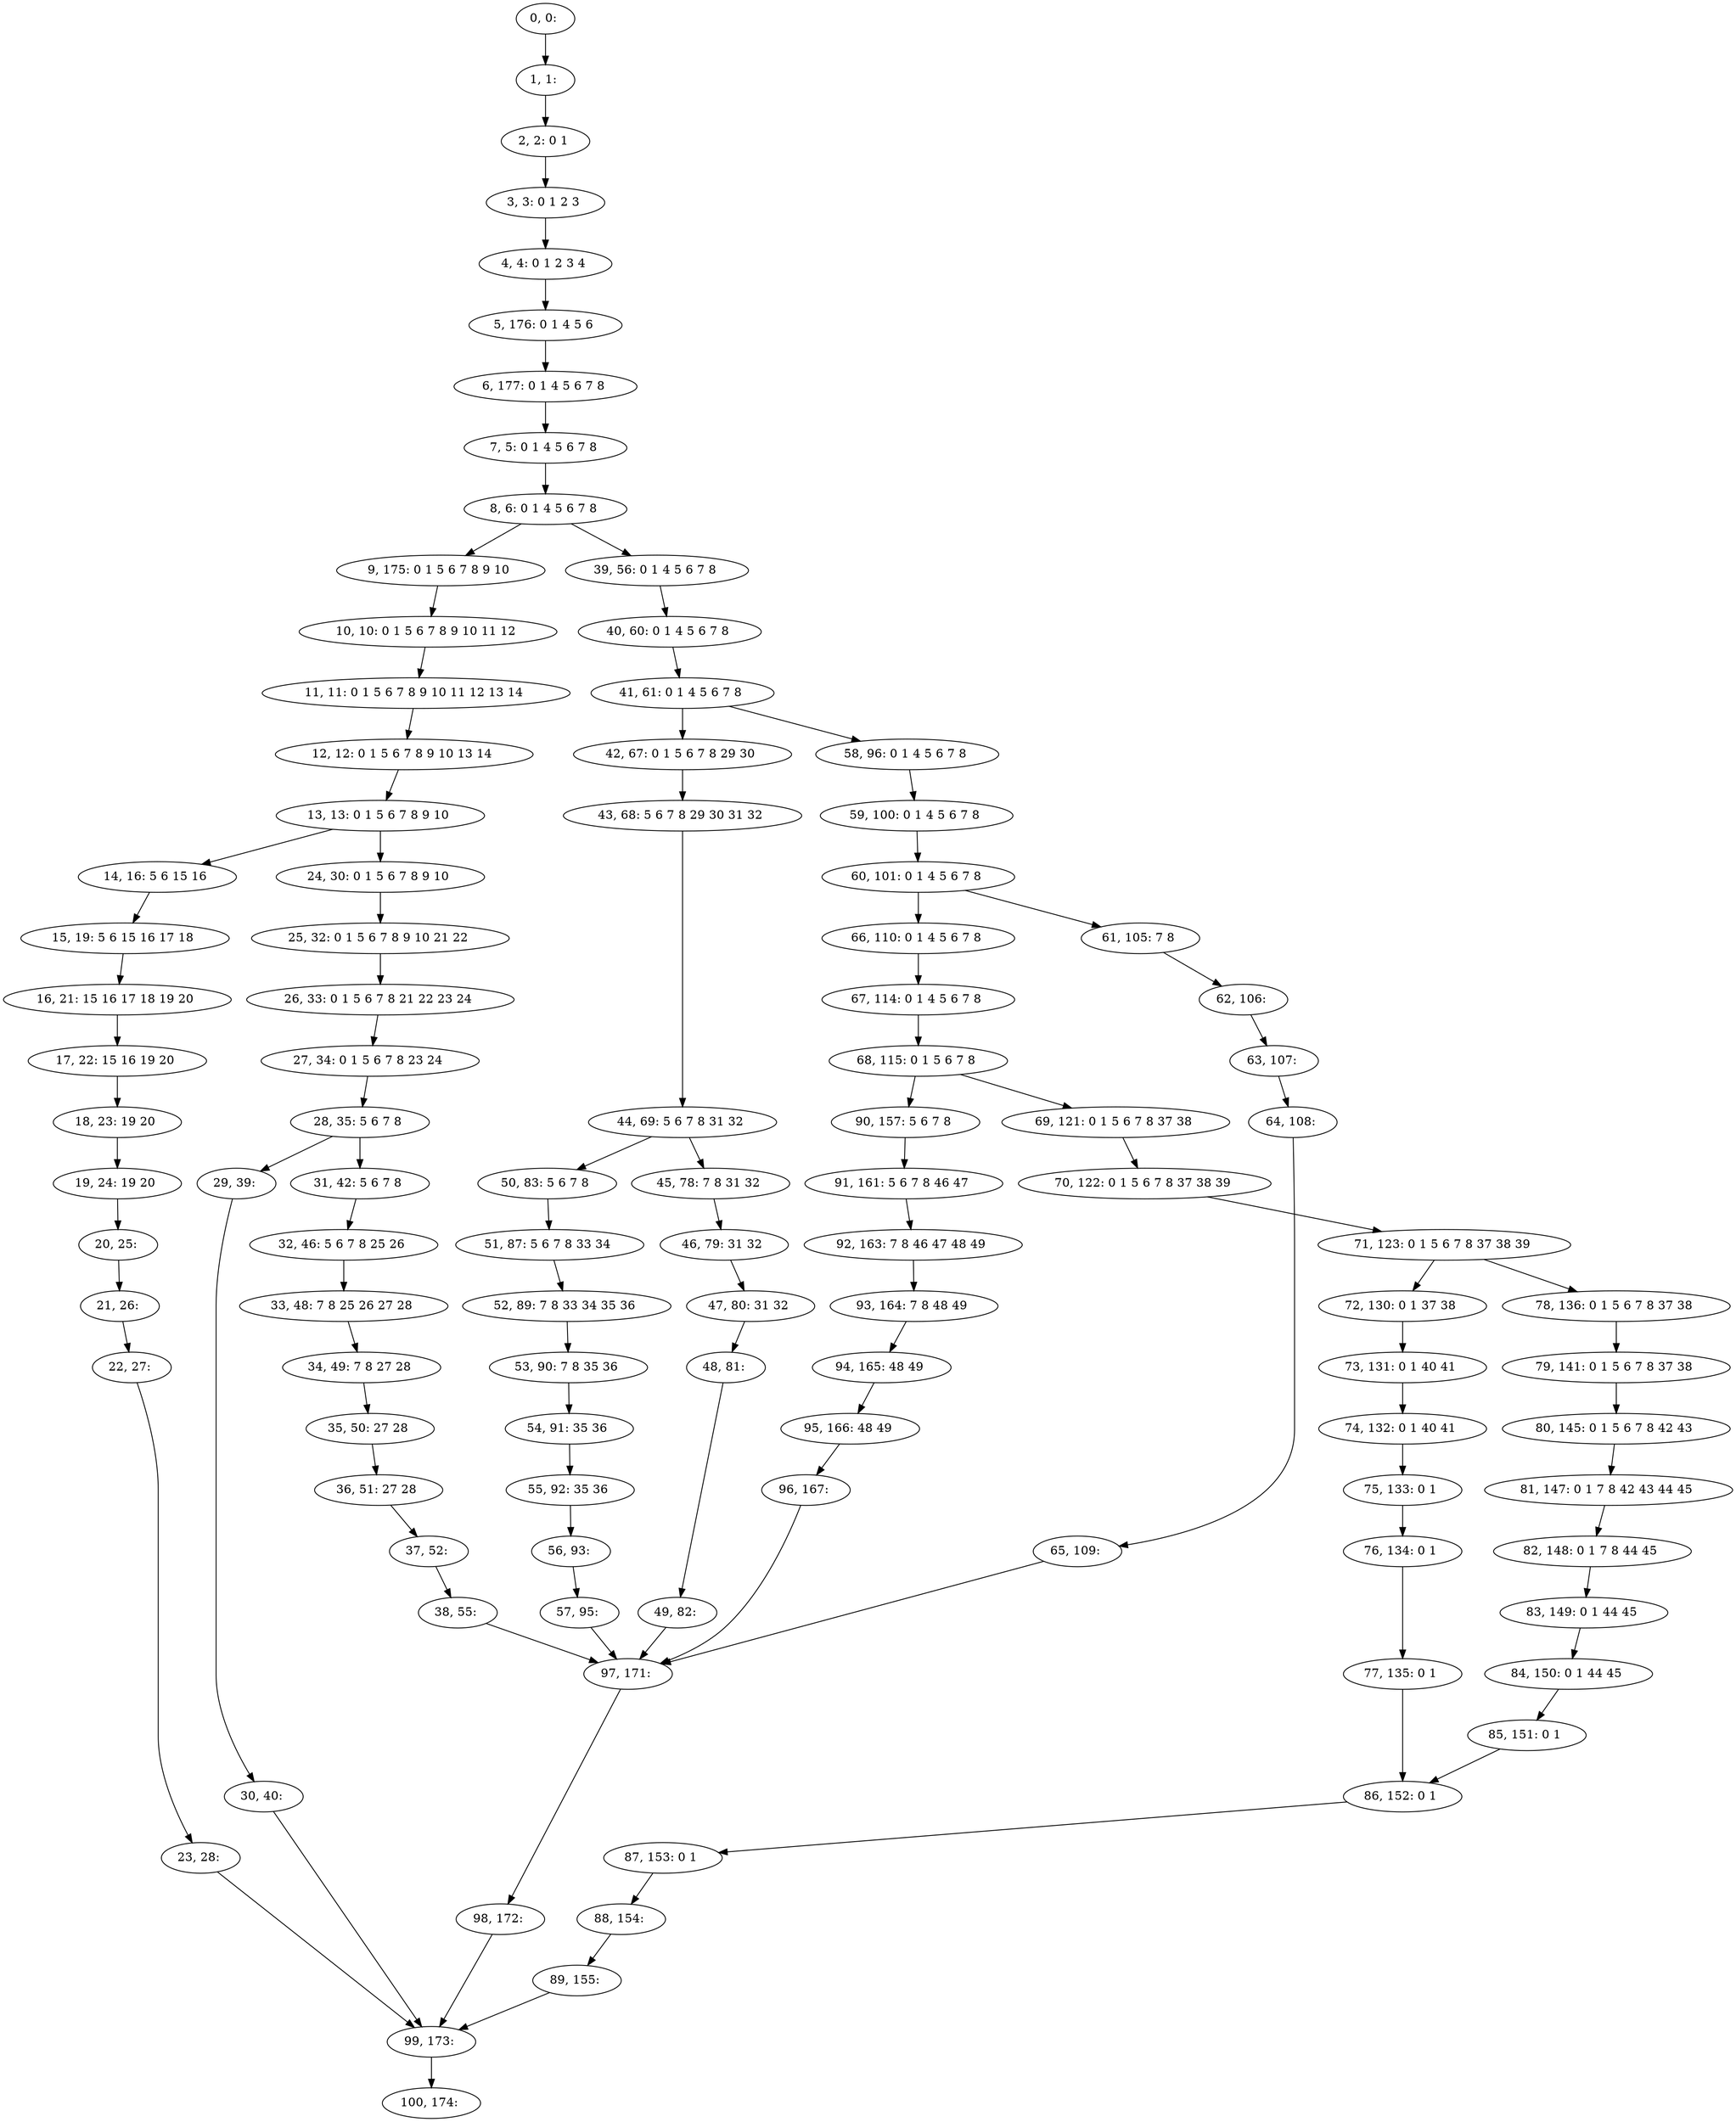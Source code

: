 digraph G {
0[label="0, 0: "];
1[label="1, 1: "];
2[label="2, 2: 0 1 "];
3[label="3, 3: 0 1 2 3 "];
4[label="4, 4: 0 1 2 3 4 "];
5[label="5, 176: 0 1 4 5 6 "];
6[label="6, 177: 0 1 4 5 6 7 8 "];
7[label="7, 5: 0 1 4 5 6 7 8 "];
8[label="8, 6: 0 1 4 5 6 7 8 "];
9[label="9, 175: 0 1 5 6 7 8 9 10 "];
10[label="10, 10: 0 1 5 6 7 8 9 10 11 12 "];
11[label="11, 11: 0 1 5 6 7 8 9 10 11 12 13 14 "];
12[label="12, 12: 0 1 5 6 7 8 9 10 13 14 "];
13[label="13, 13: 0 1 5 6 7 8 9 10 "];
14[label="14, 16: 5 6 15 16 "];
15[label="15, 19: 5 6 15 16 17 18 "];
16[label="16, 21: 15 16 17 18 19 20 "];
17[label="17, 22: 15 16 19 20 "];
18[label="18, 23: 19 20 "];
19[label="19, 24: 19 20 "];
20[label="20, 25: "];
21[label="21, 26: "];
22[label="22, 27: "];
23[label="23, 28: "];
24[label="24, 30: 0 1 5 6 7 8 9 10 "];
25[label="25, 32: 0 1 5 6 7 8 9 10 21 22 "];
26[label="26, 33: 0 1 5 6 7 8 21 22 23 24 "];
27[label="27, 34: 0 1 5 6 7 8 23 24 "];
28[label="28, 35: 5 6 7 8 "];
29[label="29, 39: "];
30[label="30, 40: "];
31[label="31, 42: 5 6 7 8 "];
32[label="32, 46: 5 6 7 8 25 26 "];
33[label="33, 48: 7 8 25 26 27 28 "];
34[label="34, 49: 7 8 27 28 "];
35[label="35, 50: 27 28 "];
36[label="36, 51: 27 28 "];
37[label="37, 52: "];
38[label="38, 55: "];
39[label="39, 56: 0 1 4 5 6 7 8 "];
40[label="40, 60: 0 1 4 5 6 7 8 "];
41[label="41, 61: 0 1 4 5 6 7 8 "];
42[label="42, 67: 0 1 5 6 7 8 29 30 "];
43[label="43, 68: 5 6 7 8 29 30 31 32 "];
44[label="44, 69: 5 6 7 8 31 32 "];
45[label="45, 78: 7 8 31 32 "];
46[label="46, 79: 31 32 "];
47[label="47, 80: 31 32 "];
48[label="48, 81: "];
49[label="49, 82: "];
50[label="50, 83: 5 6 7 8 "];
51[label="51, 87: 5 6 7 8 33 34 "];
52[label="52, 89: 7 8 33 34 35 36 "];
53[label="53, 90: 7 8 35 36 "];
54[label="54, 91: 35 36 "];
55[label="55, 92: 35 36 "];
56[label="56, 93: "];
57[label="57, 95: "];
58[label="58, 96: 0 1 4 5 6 7 8 "];
59[label="59, 100: 0 1 4 5 6 7 8 "];
60[label="60, 101: 0 1 4 5 6 7 8 "];
61[label="61, 105: 7 8 "];
62[label="62, 106: "];
63[label="63, 107: "];
64[label="64, 108: "];
65[label="65, 109: "];
66[label="66, 110: 0 1 4 5 6 7 8 "];
67[label="67, 114: 0 1 4 5 6 7 8 "];
68[label="68, 115: 0 1 5 6 7 8 "];
69[label="69, 121: 0 1 5 6 7 8 37 38 "];
70[label="70, 122: 0 1 5 6 7 8 37 38 39 "];
71[label="71, 123: 0 1 5 6 7 8 37 38 39 "];
72[label="72, 130: 0 1 37 38 "];
73[label="73, 131: 0 1 40 41 "];
74[label="74, 132: 0 1 40 41 "];
75[label="75, 133: 0 1 "];
76[label="76, 134: 0 1 "];
77[label="77, 135: 0 1 "];
78[label="78, 136: 0 1 5 6 7 8 37 38 "];
79[label="79, 141: 0 1 5 6 7 8 37 38 "];
80[label="80, 145: 0 1 5 6 7 8 42 43 "];
81[label="81, 147: 0 1 7 8 42 43 44 45 "];
82[label="82, 148: 0 1 7 8 44 45 "];
83[label="83, 149: 0 1 44 45 "];
84[label="84, 150: 0 1 44 45 "];
85[label="85, 151: 0 1 "];
86[label="86, 152: 0 1 "];
87[label="87, 153: 0 1 "];
88[label="88, 154: "];
89[label="89, 155: "];
90[label="90, 157: 5 6 7 8 "];
91[label="91, 161: 5 6 7 8 46 47 "];
92[label="92, 163: 7 8 46 47 48 49 "];
93[label="93, 164: 7 8 48 49 "];
94[label="94, 165: 48 49 "];
95[label="95, 166: 48 49 "];
96[label="96, 167: "];
97[label="97, 171: "];
98[label="98, 172: "];
99[label="99, 173: "];
100[label="100, 174: "];
0->1 ;
1->2 ;
2->3 ;
3->4 ;
4->5 ;
5->6 ;
6->7 ;
7->8 ;
8->9 ;
8->39 ;
9->10 ;
10->11 ;
11->12 ;
12->13 ;
13->14 ;
13->24 ;
14->15 ;
15->16 ;
16->17 ;
17->18 ;
18->19 ;
19->20 ;
20->21 ;
21->22 ;
22->23 ;
23->99 ;
24->25 ;
25->26 ;
26->27 ;
27->28 ;
28->29 ;
28->31 ;
29->30 ;
30->99 ;
31->32 ;
32->33 ;
33->34 ;
34->35 ;
35->36 ;
36->37 ;
37->38 ;
38->97 ;
39->40 ;
40->41 ;
41->42 ;
41->58 ;
42->43 ;
43->44 ;
44->45 ;
44->50 ;
45->46 ;
46->47 ;
47->48 ;
48->49 ;
49->97 ;
50->51 ;
51->52 ;
52->53 ;
53->54 ;
54->55 ;
55->56 ;
56->57 ;
57->97 ;
58->59 ;
59->60 ;
60->61 ;
60->66 ;
61->62 ;
62->63 ;
63->64 ;
64->65 ;
65->97 ;
66->67 ;
67->68 ;
68->69 ;
68->90 ;
69->70 ;
70->71 ;
71->72 ;
71->78 ;
72->73 ;
73->74 ;
74->75 ;
75->76 ;
76->77 ;
77->86 ;
78->79 ;
79->80 ;
80->81 ;
81->82 ;
82->83 ;
83->84 ;
84->85 ;
85->86 ;
86->87 ;
87->88 ;
88->89 ;
89->99 ;
90->91 ;
91->92 ;
92->93 ;
93->94 ;
94->95 ;
95->96 ;
96->97 ;
97->98 ;
98->99 ;
99->100 ;
}
